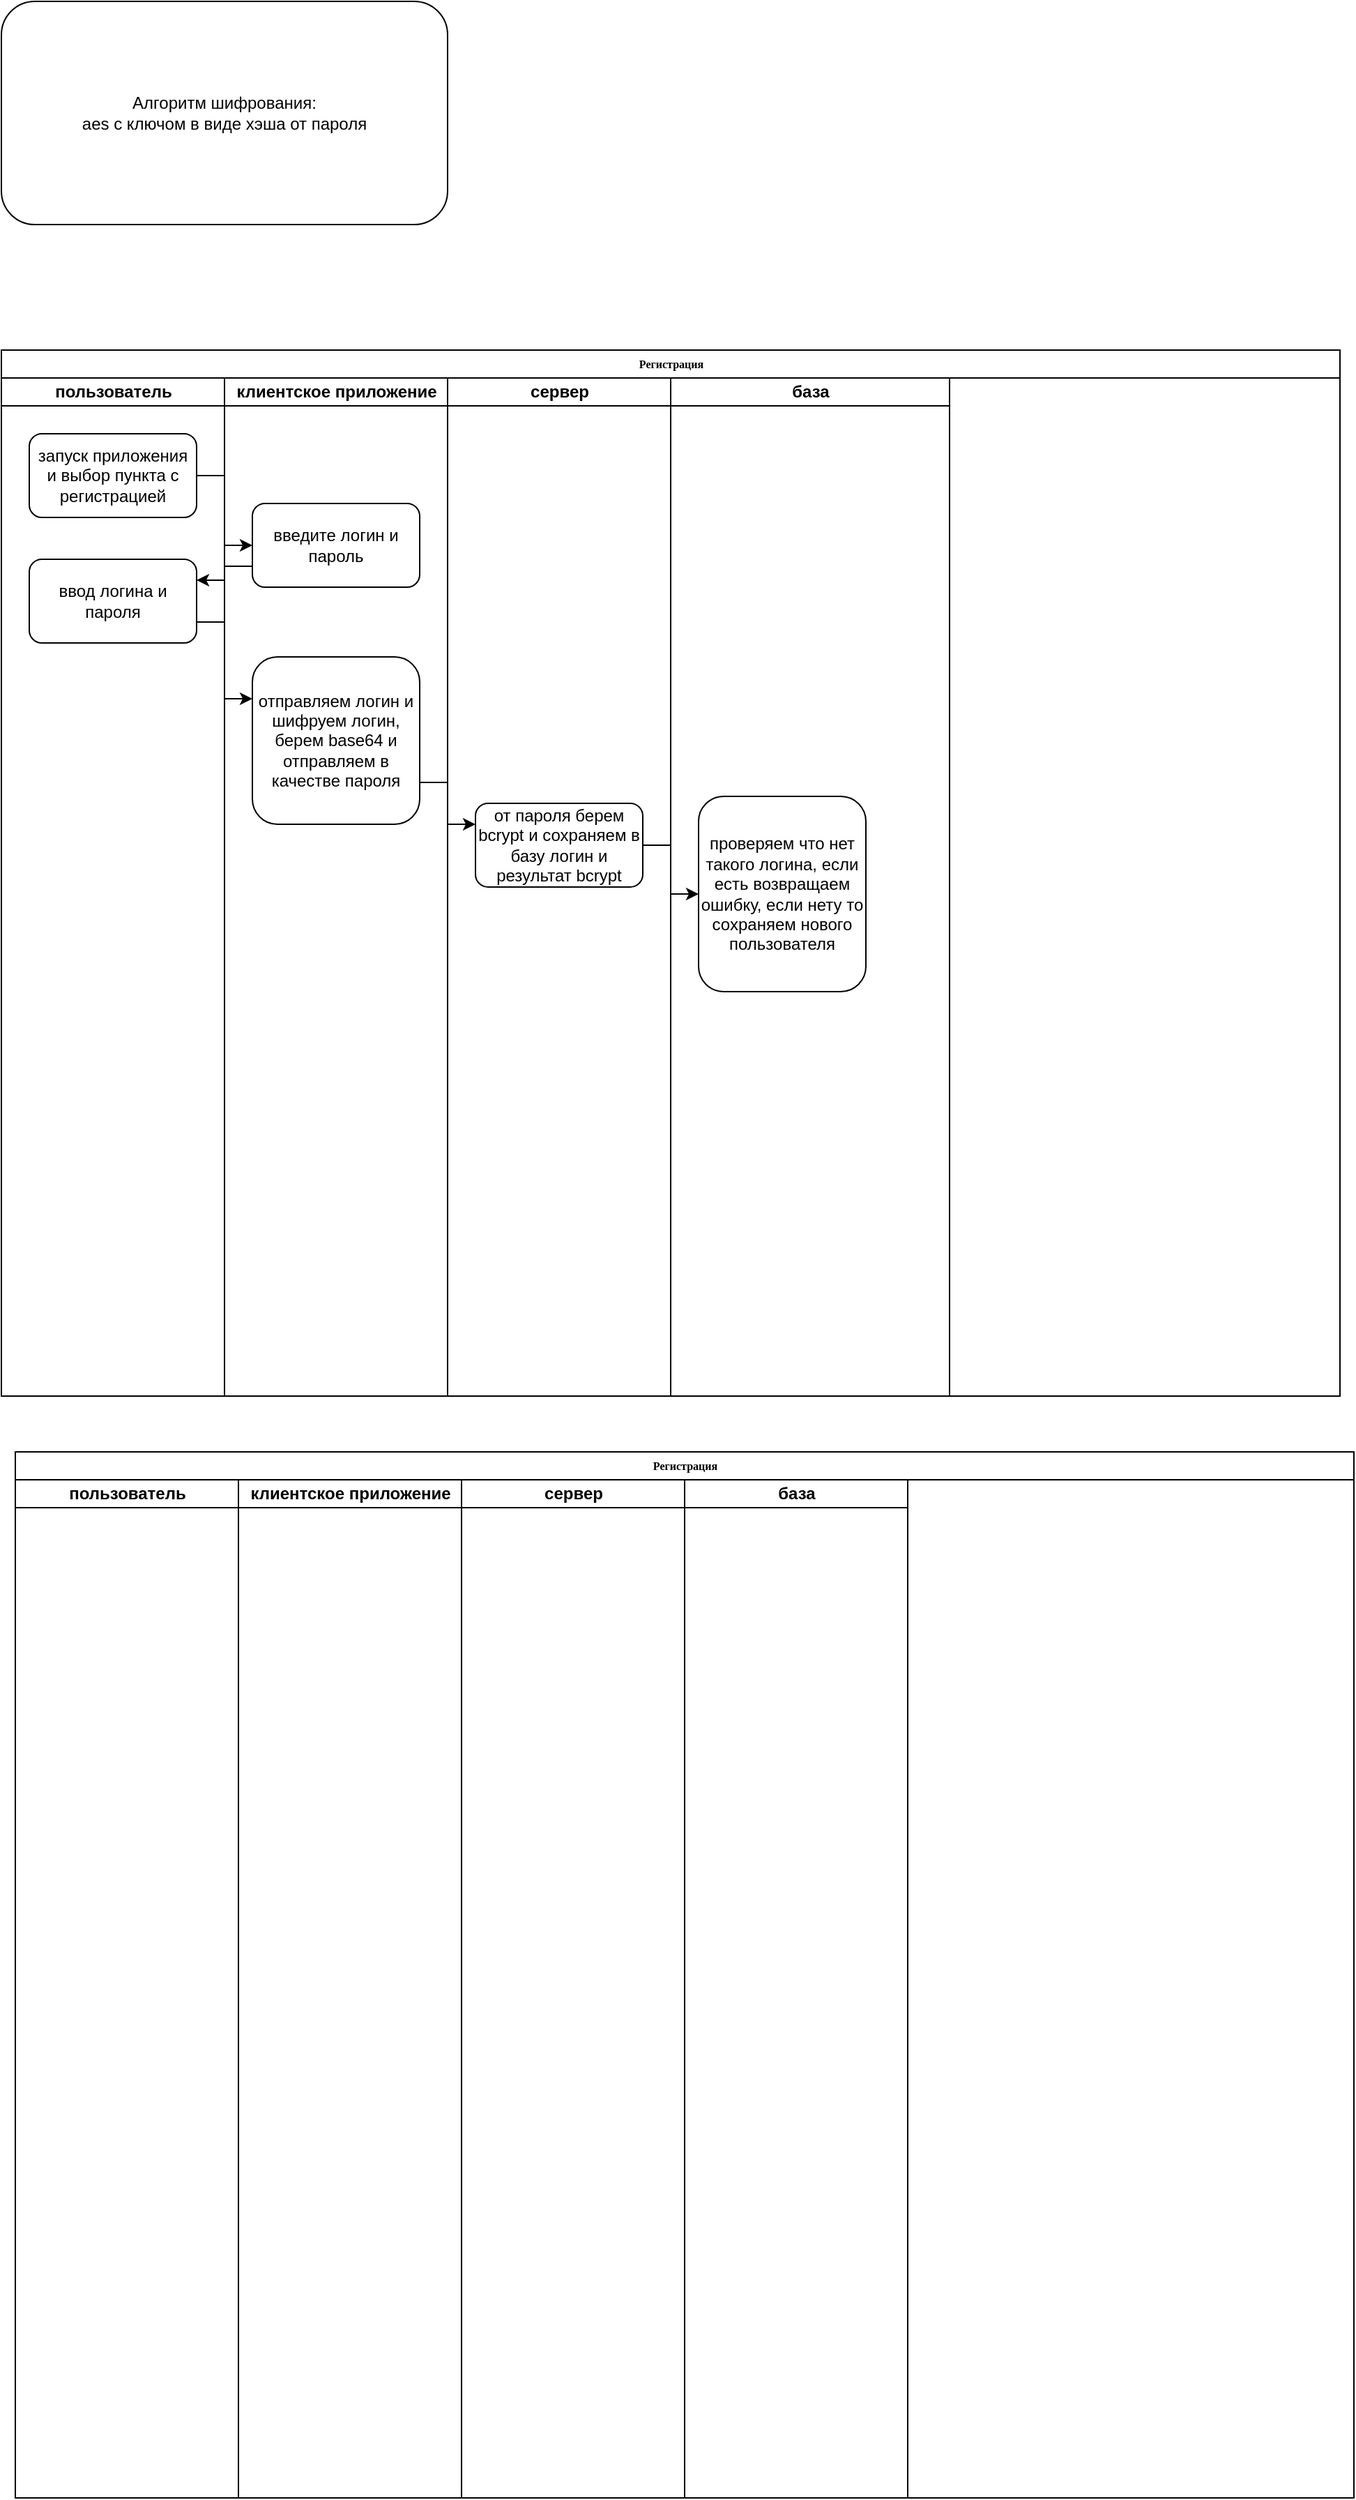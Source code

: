 <mxfile version="21.0.4" type="github">
  <diagram name="Page-1" id="74e2e168-ea6b-b213-b513-2b3c1d86103e">
    <mxGraphModel dx="1116" dy="1629" grid="1" gridSize="10" guides="1" tooltips="1" connect="1" arrows="1" fold="1" page="1" pageScale="1" pageWidth="1100" pageHeight="850" background="none" math="0" shadow="0">
      <root>
        <mxCell id="0" />
        <mxCell id="1" parent="0" />
        <mxCell id="77e6c97f196da883-1" value="Регистрация" style="swimlane;html=1;childLayout=stackLayout;startSize=20;rounded=0;shadow=0;labelBackgroundColor=none;strokeWidth=1;fontFamily=Verdana;fontSize=8;align=center;" parent="1" vertex="1">
          <mxGeometry x="70" y="40" width="960" height="750" as="geometry" />
        </mxCell>
        <mxCell id="77e6c97f196da883-2" value="пользователь" style="swimlane;html=1;startSize=20;" parent="77e6c97f196da883-1" vertex="1">
          <mxGeometry y="20" width="160" height="730" as="geometry" />
        </mxCell>
        <mxCell id="PdHf83JX79WG0qEQujX1-6" value="запуск приложения&lt;br&gt;и выбор пункта с регистрацией" style="rounded=1;whiteSpace=wrap;html=1;" vertex="1" parent="77e6c97f196da883-2">
          <mxGeometry x="20" y="40" width="120" height="60" as="geometry" />
        </mxCell>
        <mxCell id="PdHf83JX79WG0qEQujX1-10" value="ввод логина и пароля" style="rounded=1;whiteSpace=wrap;html=1;" vertex="1" parent="77e6c97f196da883-2">
          <mxGeometry x="20" y="130" width="120" height="60" as="geometry" />
        </mxCell>
        <mxCell id="77e6c97f196da883-3" value="клиентское приложение" style="swimlane;html=1;startSize=20;" parent="77e6c97f196da883-1" vertex="1">
          <mxGeometry x="160" y="20" width="160" height="730" as="geometry" />
        </mxCell>
        <mxCell id="PdHf83JX79WG0qEQujX1-7" value="введите логин и пароль" style="rounded=1;whiteSpace=wrap;html=1;" vertex="1" parent="77e6c97f196da883-3">
          <mxGeometry x="20" y="90" width="120" height="60" as="geometry" />
        </mxCell>
        <mxCell id="PdHf83JX79WG0qEQujX1-12" value="отправляем логин и шифруем логин, берем base64 и отправляем в качестве пароля" style="rounded=1;whiteSpace=wrap;html=1;" vertex="1" parent="77e6c97f196da883-3">
          <mxGeometry x="20" y="200" width="120" height="120" as="geometry" />
        </mxCell>
        <mxCell id="77e6c97f196da883-4" value="сервер" style="swimlane;html=1;startSize=20;" parent="77e6c97f196da883-1" vertex="1">
          <mxGeometry x="320" y="20" width="160" height="730" as="geometry" />
        </mxCell>
        <mxCell id="PdHf83JX79WG0qEQujX1-15" value="от пароля берем bcrypt и сохраняем в базу логин и результат bcrypt" style="rounded=1;whiteSpace=wrap;html=1;" vertex="1" parent="77e6c97f196da883-4">
          <mxGeometry x="20" y="305" width="120" height="60" as="geometry" />
        </mxCell>
        <mxCell id="77e6c97f196da883-5" value="база" style="swimlane;html=1;startSize=20;" parent="77e6c97f196da883-1" vertex="1">
          <mxGeometry x="480" y="20" width="200" height="730" as="geometry" />
        </mxCell>
        <mxCell id="PdHf83JX79WG0qEQujX1-17" value="проверяем что нет такого логина, если есть возвращаем ошибку, если нету то сохраняем нового пользователя" style="rounded=1;whiteSpace=wrap;html=1;" vertex="1" parent="77e6c97f196da883-5">
          <mxGeometry x="20" y="300" width="120" height="140" as="geometry" />
        </mxCell>
        <mxCell id="PdHf83JX79WG0qEQujX1-9" style="edgeStyle=orthogonalEdgeStyle;rounded=0;orthogonalLoop=1;jettySize=auto;html=1;exitX=1;exitY=0.5;exitDx=0;exitDy=0;entryX=0;entryY=0.5;entryDx=0;entryDy=0;" edge="1" parent="77e6c97f196da883-1" source="PdHf83JX79WG0qEQujX1-6" target="PdHf83JX79WG0qEQujX1-7">
          <mxGeometry relative="1" as="geometry" />
        </mxCell>
        <mxCell id="PdHf83JX79WG0qEQujX1-11" style="edgeStyle=orthogonalEdgeStyle;rounded=0;orthogonalLoop=1;jettySize=auto;html=1;exitX=0;exitY=0.75;exitDx=0;exitDy=0;entryX=1;entryY=0.25;entryDx=0;entryDy=0;" edge="1" parent="77e6c97f196da883-1" source="PdHf83JX79WG0qEQujX1-7" target="PdHf83JX79WG0qEQujX1-10">
          <mxGeometry relative="1" as="geometry" />
        </mxCell>
        <mxCell id="PdHf83JX79WG0qEQujX1-13" style="edgeStyle=orthogonalEdgeStyle;rounded=0;orthogonalLoop=1;jettySize=auto;html=1;exitX=1;exitY=0.75;exitDx=0;exitDy=0;entryX=0;entryY=0.25;entryDx=0;entryDy=0;" edge="1" parent="77e6c97f196da883-1" source="PdHf83JX79WG0qEQujX1-10" target="PdHf83JX79WG0qEQujX1-12">
          <mxGeometry relative="1" as="geometry" />
        </mxCell>
        <mxCell id="PdHf83JX79WG0qEQujX1-16" style="edgeStyle=orthogonalEdgeStyle;rounded=0;orthogonalLoop=1;jettySize=auto;html=1;exitX=1;exitY=0.75;exitDx=0;exitDy=0;entryX=0;entryY=0.25;entryDx=0;entryDy=0;" edge="1" parent="77e6c97f196da883-1" source="PdHf83JX79WG0qEQujX1-12" target="PdHf83JX79WG0qEQujX1-15">
          <mxGeometry relative="1" as="geometry" />
        </mxCell>
        <mxCell id="PdHf83JX79WG0qEQujX1-18" style="edgeStyle=orthogonalEdgeStyle;rounded=0;orthogonalLoop=1;jettySize=auto;html=1;exitX=1;exitY=0.5;exitDx=0;exitDy=0;entryX=0;entryY=0.5;entryDx=0;entryDy=0;" edge="1" parent="77e6c97f196da883-1" source="PdHf83JX79WG0qEQujX1-15" target="PdHf83JX79WG0qEQujX1-17">
          <mxGeometry relative="1" as="geometry" />
        </mxCell>
        <mxCell id="PdHf83JX79WG0qEQujX1-1" value="Регистрация" style="swimlane;html=1;childLayout=stackLayout;startSize=20;rounded=0;shadow=0;labelBackgroundColor=none;strokeWidth=1;fontFamily=Verdana;fontSize=8;align=center;" vertex="1" parent="1">
          <mxGeometry x="80" y="830" width="960" height="750" as="geometry" />
        </mxCell>
        <mxCell id="PdHf83JX79WG0qEQujX1-2" value="пользователь" style="swimlane;html=1;startSize=20;" vertex="1" parent="PdHf83JX79WG0qEQujX1-1">
          <mxGeometry y="20" width="160" height="730" as="geometry" />
        </mxCell>
        <mxCell id="PdHf83JX79WG0qEQujX1-3" value="клиентское приложение" style="swimlane;html=1;startSize=20;" vertex="1" parent="PdHf83JX79WG0qEQujX1-1">
          <mxGeometry x="160" y="20" width="160" height="730" as="geometry" />
        </mxCell>
        <mxCell id="PdHf83JX79WG0qEQujX1-4" value="сервер" style="swimlane;html=1;startSize=20;" vertex="1" parent="PdHf83JX79WG0qEQujX1-1">
          <mxGeometry x="320" y="20" width="160" height="730" as="geometry" />
        </mxCell>
        <mxCell id="PdHf83JX79WG0qEQujX1-5" value="база" style="swimlane;html=1;startSize=20;" vertex="1" parent="PdHf83JX79WG0qEQujX1-1">
          <mxGeometry x="480" y="20" width="160" height="730" as="geometry" />
        </mxCell>
        <mxCell id="PdHf83JX79WG0qEQujX1-14" value="Алгоритм шифрования:&lt;br&gt;aes с ключом в виде хэша от пароля" style="rounded=1;whiteSpace=wrap;html=1;" vertex="1" parent="1">
          <mxGeometry x="70" y="-210" width="320" height="160" as="geometry" />
        </mxCell>
      </root>
    </mxGraphModel>
  </diagram>
</mxfile>
